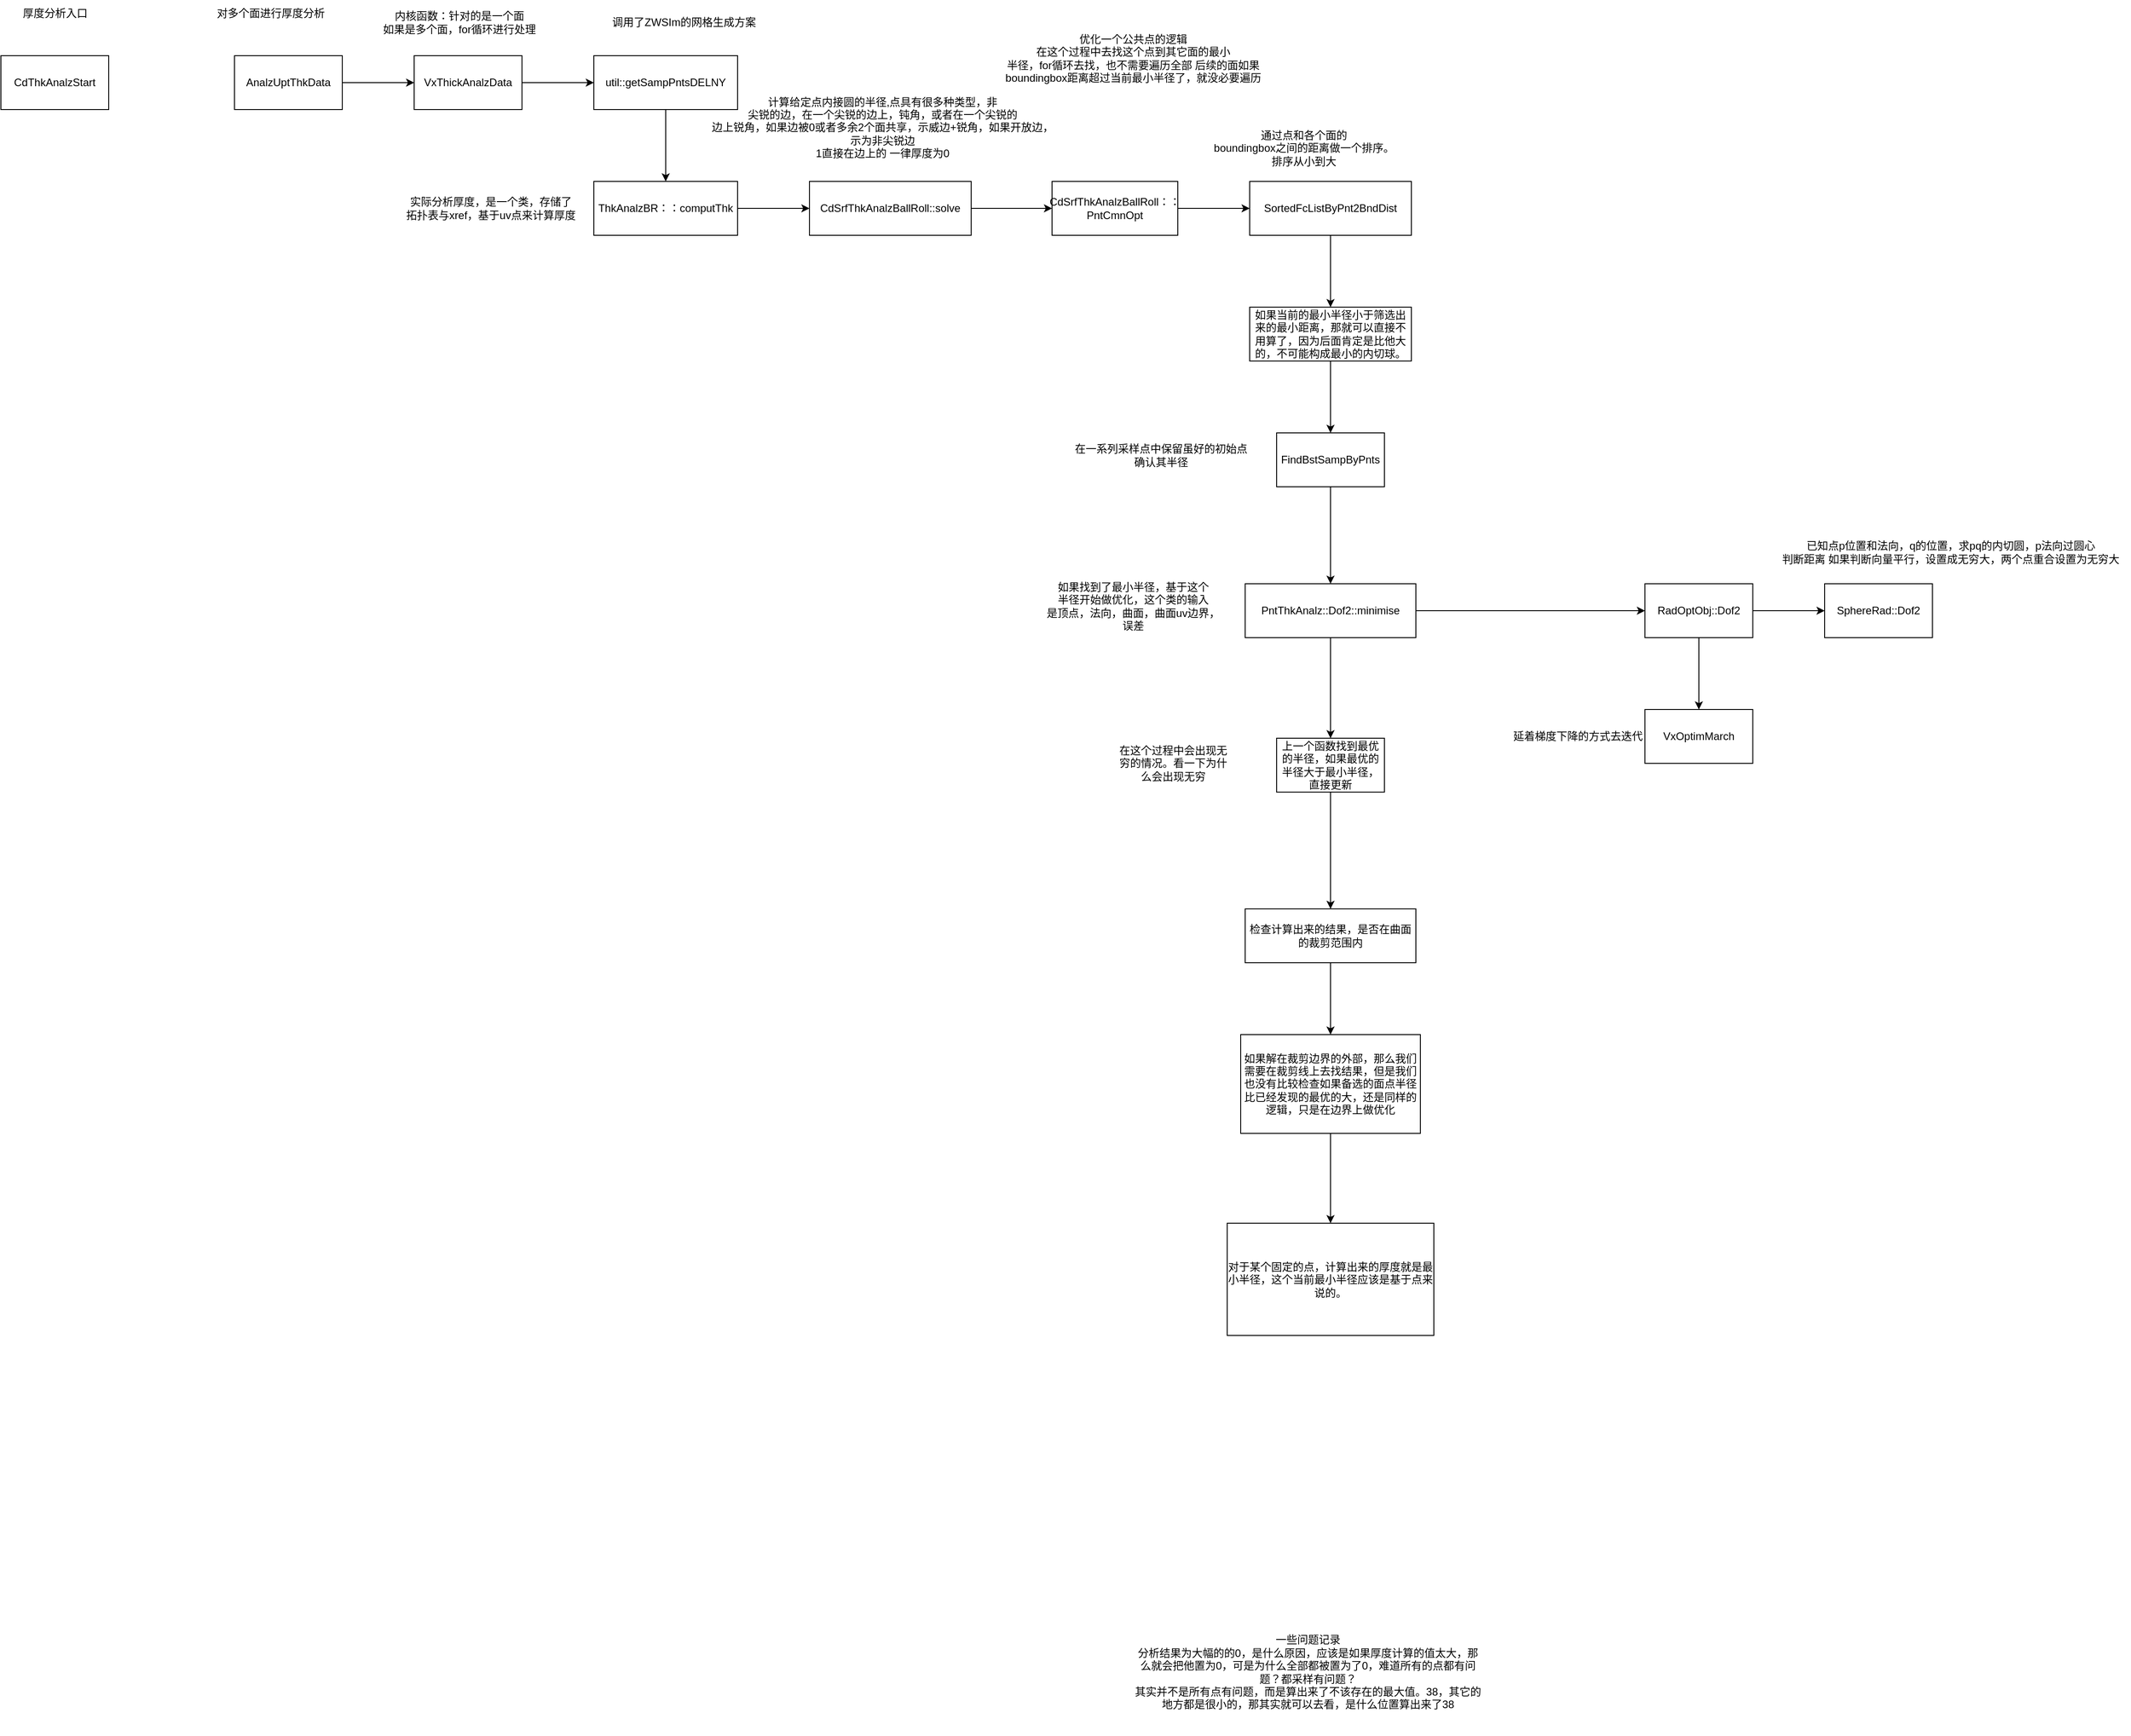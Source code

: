 <mxfile version="26.1.1">
  <diagram name="第 1 页" id="dV9d5kfHoJYqryXLZVpb">
    <mxGraphModel dx="954" dy="657" grid="1" gridSize="10" guides="1" tooltips="1" connect="1" arrows="1" fold="1" page="1" pageScale="1" pageWidth="827" pageHeight="1169" math="0" shadow="0">
      <root>
        <mxCell id="0" />
        <mxCell id="1" parent="0" />
        <mxCell id="aT8bgAMm1Phkdu1ahp4j-1" value="CdThkAnalzStart" style="rounded=0;whiteSpace=wrap;html=1;" parent="1" vertex="1">
          <mxGeometry x="60" y="290" width="120" height="60" as="geometry" />
        </mxCell>
        <mxCell id="aT8bgAMm1Phkdu1ahp4j-2" value="厚度分析入口" style="text;html=1;align=center;verticalAlign=middle;resizable=0;points=[];autosize=1;strokeColor=none;fillColor=none;" parent="1" vertex="1">
          <mxGeometry x="70" y="228" width="100" height="30" as="geometry" />
        </mxCell>
        <mxCell id="aT8bgAMm1Phkdu1ahp4j-3" value="内核函数：针对的是一个面&lt;div&gt;如果是多个面，for循环进行处理&lt;/div&gt;" style="text;html=1;align=center;verticalAlign=middle;resizable=0;points=[];autosize=1;strokeColor=none;fillColor=none;" parent="1" vertex="1">
          <mxGeometry x="475" y="233" width="190" height="40" as="geometry" />
        </mxCell>
        <mxCell id="aT8bgAMm1Phkdu1ahp4j-6" value="" style="edgeStyle=orthogonalEdgeStyle;rounded=0;orthogonalLoop=1;jettySize=auto;html=1;" parent="1" source="aT8bgAMm1Phkdu1ahp4j-4" target="aT8bgAMm1Phkdu1ahp4j-5" edge="1">
          <mxGeometry relative="1" as="geometry" />
        </mxCell>
        <mxCell id="aT8bgAMm1Phkdu1ahp4j-4" value="VxThickAnalzData" style="rounded=0;whiteSpace=wrap;html=1;" parent="1" vertex="1">
          <mxGeometry x="520" y="290" width="120" height="60" as="geometry" />
        </mxCell>
        <mxCell id="aT8bgAMm1Phkdu1ahp4j-9" value="" style="edgeStyle=orthogonalEdgeStyle;rounded=0;orthogonalLoop=1;jettySize=auto;html=1;" parent="1" source="aT8bgAMm1Phkdu1ahp4j-5" target="aT8bgAMm1Phkdu1ahp4j-8" edge="1">
          <mxGeometry relative="1" as="geometry" />
        </mxCell>
        <mxCell id="aT8bgAMm1Phkdu1ahp4j-5" value="util::getSampPntsDELNY" style="whiteSpace=wrap;html=1;rounded=0;" parent="1" vertex="1">
          <mxGeometry x="720" y="290" width="160" height="60" as="geometry" />
        </mxCell>
        <mxCell id="aT8bgAMm1Phkdu1ahp4j-7" value="调用了ZWSIm的网格生成方案" style="text;html=1;align=center;verticalAlign=middle;resizable=0;points=[];autosize=1;strokeColor=none;fillColor=none;" parent="1" vertex="1">
          <mxGeometry x="730" y="238" width="180" height="30" as="geometry" />
        </mxCell>
        <mxCell id="aT8bgAMm1Phkdu1ahp4j-12" value="" style="edgeStyle=orthogonalEdgeStyle;rounded=0;orthogonalLoop=1;jettySize=auto;html=1;" parent="1" source="aT8bgAMm1Phkdu1ahp4j-8" target="aT8bgAMm1Phkdu1ahp4j-11" edge="1">
          <mxGeometry relative="1" as="geometry" />
        </mxCell>
        <mxCell id="aT8bgAMm1Phkdu1ahp4j-8" value="ThkAnalzBR：：computThk" style="whiteSpace=wrap;html=1;rounded=0;" parent="1" vertex="1">
          <mxGeometry x="720" y="430" width="160" height="60" as="geometry" />
        </mxCell>
        <mxCell id="aT8bgAMm1Phkdu1ahp4j-10" value="实际分析厚度，是一个类，存储了&lt;div&gt;拓扑表与xref，基于uv点来计算厚度&lt;/div&gt;" style="text;html=1;align=center;verticalAlign=middle;resizable=0;points=[];autosize=1;strokeColor=none;fillColor=none;" parent="1" vertex="1">
          <mxGeometry x="500" y="440" width="210" height="40" as="geometry" />
        </mxCell>
        <mxCell id="oxWk2cqith01Cq_rCvkJ-3" value="" style="edgeStyle=orthogonalEdgeStyle;rounded=0;orthogonalLoop=1;jettySize=auto;html=1;" parent="1" source="aT8bgAMm1Phkdu1ahp4j-11" target="oxWk2cqith01Cq_rCvkJ-2" edge="1">
          <mxGeometry relative="1" as="geometry" />
        </mxCell>
        <mxCell id="aT8bgAMm1Phkdu1ahp4j-11" value="CdSrfThkAnalzBallRoll::solve" style="whiteSpace=wrap;html=1;rounded=0;" parent="1" vertex="1">
          <mxGeometry x="960" y="430" width="180" height="60" as="geometry" />
        </mxCell>
        <mxCell id="oxWk2cqith01Cq_rCvkJ-1" value="计算给定点内接圆的半径,点具有很多种类型，非&lt;div&gt;尖锐的边，在一个尖锐的边上，钝角，或者在一个尖锐的&lt;/div&gt;&lt;div&gt;边上锐角，如果边被0或者多余2个面共享，示威边+锐角，如果开放边，&lt;/div&gt;&lt;div&gt;示为非尖锐边&lt;/div&gt;&lt;div&gt;1直接在边上的 一律厚度为0&lt;/div&gt;" style="text;html=1;align=center;verticalAlign=middle;resizable=0;points=[];autosize=1;strokeColor=none;fillColor=none;" parent="1" vertex="1">
          <mxGeometry x="841" y="325" width="400" height="90" as="geometry" />
        </mxCell>
        <mxCell id="oxWk2cqith01Cq_rCvkJ-6" value="" style="edgeStyle=orthogonalEdgeStyle;rounded=0;orthogonalLoop=1;jettySize=auto;html=1;" parent="1" source="oxWk2cqith01Cq_rCvkJ-2" target="oxWk2cqith01Cq_rCvkJ-5" edge="1">
          <mxGeometry relative="1" as="geometry" />
        </mxCell>
        <mxCell id="oxWk2cqith01Cq_rCvkJ-2" value="CdSrfThkAnalzBallRoll：：PntCmnOpt" style="whiteSpace=wrap;html=1;rounded=0;" parent="1" vertex="1">
          <mxGeometry x="1230" y="430" width="140" height="60" as="geometry" />
        </mxCell>
        <mxCell id="oxWk2cqith01Cq_rCvkJ-4" value="优化一个公共点的逻辑&lt;div&gt;在这个过程中去找这个点到其它面的最小&lt;/div&gt;&lt;div&gt;半径，for循环去找，也不需要遍历全部 后续的面如果&lt;/div&gt;&lt;div&gt;boundingbox距离超过当前最小半径了，就没必要遍历&lt;/div&gt;" style="text;html=1;align=center;verticalAlign=middle;resizable=0;points=[];autosize=1;strokeColor=none;fillColor=none;" parent="1" vertex="1">
          <mxGeometry x="1165" y="258" width="310" height="70" as="geometry" />
        </mxCell>
        <mxCell id="oxWk2cqith01Cq_rCvkJ-9" value="" style="edgeStyle=orthogonalEdgeStyle;rounded=0;orthogonalLoop=1;jettySize=auto;html=1;" parent="1" source="oxWk2cqith01Cq_rCvkJ-5" target="oxWk2cqith01Cq_rCvkJ-8" edge="1">
          <mxGeometry relative="1" as="geometry" />
        </mxCell>
        <mxCell id="oxWk2cqith01Cq_rCvkJ-5" value="SortedFcListByPnt2BndDist" style="whiteSpace=wrap;html=1;rounded=0;" parent="1" vertex="1">
          <mxGeometry x="1450" y="430" width="180" height="60" as="geometry" />
        </mxCell>
        <mxCell id="oxWk2cqith01Cq_rCvkJ-7" value="通过点和各个面的&lt;div&gt;boundingbox之间的距离做一个排序。&lt;/div&gt;&lt;div&gt;排序从小到大&lt;/div&gt;" style="text;html=1;align=center;verticalAlign=middle;resizable=0;points=[];autosize=1;strokeColor=none;fillColor=none;" parent="1" vertex="1">
          <mxGeometry x="1400" y="363" width="220" height="60" as="geometry" />
        </mxCell>
        <mxCell id="oxWk2cqith01Cq_rCvkJ-11" value="" style="edgeStyle=orthogonalEdgeStyle;rounded=0;orthogonalLoop=1;jettySize=auto;html=1;" parent="1" source="oxWk2cqith01Cq_rCvkJ-8" target="oxWk2cqith01Cq_rCvkJ-10" edge="1">
          <mxGeometry relative="1" as="geometry" />
        </mxCell>
        <mxCell id="oxWk2cqith01Cq_rCvkJ-8" value="如果当前的最小半径小于筛选出来的最小距离，那就可以直接不用算了，因为后面肯定是比他大的，不可能构成最小的内切球。" style="whiteSpace=wrap;html=1;rounded=0;" parent="1" vertex="1">
          <mxGeometry x="1450" y="570" width="180" height="60" as="geometry" />
        </mxCell>
        <mxCell id="oxWk2cqith01Cq_rCvkJ-14" value="" style="edgeStyle=orthogonalEdgeStyle;rounded=0;orthogonalLoop=1;jettySize=auto;html=1;" parent="1" source="oxWk2cqith01Cq_rCvkJ-10" target="oxWk2cqith01Cq_rCvkJ-13" edge="1">
          <mxGeometry relative="1" as="geometry" />
        </mxCell>
        <mxCell id="oxWk2cqith01Cq_rCvkJ-10" value="FindBstSampByPnts" style="rounded=0;whiteSpace=wrap;html=1;" parent="1" vertex="1">
          <mxGeometry x="1480" y="710" width="120" height="60" as="geometry" />
        </mxCell>
        <mxCell id="oxWk2cqith01Cq_rCvkJ-12" value="在一系列采样点中保留虽好的初始点&lt;div&gt;确认其半径&lt;/div&gt;" style="text;html=1;align=center;verticalAlign=middle;resizable=0;points=[];autosize=1;strokeColor=none;fillColor=none;" parent="1" vertex="1">
          <mxGeometry x="1241" y="715" width="220" height="40" as="geometry" />
        </mxCell>
        <mxCell id="oxWk2cqith01Cq_rCvkJ-23" value="" style="edgeStyle=orthogonalEdgeStyle;rounded=0;orthogonalLoop=1;jettySize=auto;html=1;" parent="1" source="oxWk2cqith01Cq_rCvkJ-13" target="oxWk2cqith01Cq_rCvkJ-22" edge="1">
          <mxGeometry relative="1" as="geometry" />
        </mxCell>
        <mxCell id="_6llvSVugQZKgMcLOzzU-2" value="" style="edgeStyle=orthogonalEdgeStyle;rounded=0;orthogonalLoop=1;jettySize=auto;html=1;" edge="1" parent="1" source="oxWk2cqith01Cq_rCvkJ-13" target="_6llvSVugQZKgMcLOzzU-1">
          <mxGeometry relative="1" as="geometry" />
        </mxCell>
        <mxCell id="oxWk2cqith01Cq_rCvkJ-13" value="PntThkAnalz::Dof2::minimise" style="rounded=0;whiteSpace=wrap;html=1;" parent="1" vertex="1">
          <mxGeometry x="1445" y="878" width="190" height="60" as="geometry" />
        </mxCell>
        <mxCell id="oxWk2cqith01Cq_rCvkJ-15" value="如果找到了最小半径，基于这个&lt;div&gt;半径开始做优化，这个类的输入&lt;/div&gt;&lt;div&gt;是顶点，法向，曲面，曲面uv边界，&lt;/div&gt;&lt;div&gt;误差&lt;/div&gt;" style="text;html=1;align=center;verticalAlign=middle;resizable=0;points=[];autosize=1;strokeColor=none;fillColor=none;" parent="1" vertex="1">
          <mxGeometry x="1210" y="868" width="220" height="70" as="geometry" />
        </mxCell>
        <mxCell id="oxWk2cqith01Cq_rCvkJ-19" value="" style="edgeStyle=orthogonalEdgeStyle;rounded=0;orthogonalLoop=1;jettySize=auto;html=1;" parent="1" source="oxWk2cqith01Cq_rCvkJ-16" target="oxWk2cqith01Cq_rCvkJ-18" edge="1">
          <mxGeometry relative="1" as="geometry" />
        </mxCell>
        <mxCell id="oxWk2cqith01Cq_rCvkJ-16" value="检查计算出来的结果，是否在曲面的裁剪范围内" style="rounded=0;whiteSpace=wrap;html=1;" parent="1" vertex="1">
          <mxGeometry x="1445" y="1240" width="190" height="60" as="geometry" />
        </mxCell>
        <mxCell id="oxWk2cqith01Cq_rCvkJ-21" value="" style="edgeStyle=orthogonalEdgeStyle;rounded=0;orthogonalLoop=1;jettySize=auto;html=1;" parent="1" source="oxWk2cqith01Cq_rCvkJ-18" target="oxWk2cqith01Cq_rCvkJ-20" edge="1">
          <mxGeometry relative="1" as="geometry" />
        </mxCell>
        <mxCell id="oxWk2cqith01Cq_rCvkJ-18" value="如果解在裁剪边界的外部，那么我们需要在裁剪线上去找结果，但是我们也没有比较检查如果备选的面点半径比已经发现的最优的大，还是同样的逻辑，只是在边界上做优化" style="whiteSpace=wrap;html=1;rounded=0;" parent="1" vertex="1">
          <mxGeometry x="1440" y="1380" width="200" height="110" as="geometry" />
        </mxCell>
        <mxCell id="oxWk2cqith01Cq_rCvkJ-20" value="对于某个固定的点，计算出来的厚度就是最小半径，这个当前最小半径应该是基于点来说的。" style="whiteSpace=wrap;html=1;rounded=0;" parent="1" vertex="1">
          <mxGeometry x="1425" y="1590" width="230" height="125" as="geometry" />
        </mxCell>
        <mxCell id="oxWk2cqith01Cq_rCvkJ-25" value="" style="edgeStyle=orthogonalEdgeStyle;rounded=0;orthogonalLoop=1;jettySize=auto;html=1;" parent="1" source="oxWk2cqith01Cq_rCvkJ-22" target="oxWk2cqith01Cq_rCvkJ-24" edge="1">
          <mxGeometry relative="1" as="geometry" />
        </mxCell>
        <mxCell id="oxWk2cqith01Cq_rCvkJ-28" value="" style="edgeStyle=orthogonalEdgeStyle;rounded=0;orthogonalLoop=1;jettySize=auto;html=1;" parent="1" source="oxWk2cqith01Cq_rCvkJ-22" target="oxWk2cqith01Cq_rCvkJ-27" edge="1">
          <mxGeometry relative="1" as="geometry" />
        </mxCell>
        <mxCell id="oxWk2cqith01Cq_rCvkJ-22" value="RadOptObj::Dof2" style="whiteSpace=wrap;html=1;rounded=0;" parent="1" vertex="1">
          <mxGeometry x="1890" y="878" width="120" height="60" as="geometry" />
        </mxCell>
        <mxCell id="oxWk2cqith01Cq_rCvkJ-24" value="VxOptimMarch" style="whiteSpace=wrap;html=1;rounded=0;" parent="1" vertex="1">
          <mxGeometry x="1890" y="1018" width="120" height="60" as="geometry" />
        </mxCell>
        <mxCell id="oxWk2cqith01Cq_rCvkJ-26" value="延着梯度下降的方式去迭代" style="text;html=1;align=center;verticalAlign=middle;resizable=0;points=[];autosize=1;strokeColor=none;fillColor=none;" parent="1" vertex="1">
          <mxGeometry x="1730" y="1033" width="170" height="30" as="geometry" />
        </mxCell>
        <mxCell id="oxWk2cqith01Cq_rCvkJ-27" value="SphereRad::Dof2" style="whiteSpace=wrap;html=1;rounded=0;" parent="1" vertex="1">
          <mxGeometry x="2090" y="878" width="120" height="60" as="geometry" />
        </mxCell>
        <mxCell id="oxWk2cqith01Cq_rCvkJ-29" value="已知点p位置和法向，q的位置，求pq的内切圆，p法向过圆心&lt;div&gt;判断距离 如果判断向量平行，设置成无穷大，两个点重合设置为无穷大&lt;/div&gt;" style="text;html=1;align=center;verticalAlign=middle;resizable=0;points=[];autosize=1;strokeColor=none;fillColor=none;" parent="1" vertex="1">
          <mxGeometry x="2030" y="823" width="400" height="40" as="geometry" />
        </mxCell>
        <mxCell id="aNSUIMKmmiX07PX_70v_-1" value="一些问题记录&lt;div&gt;分析结果为大幅的的0，是什么原因，应该是如果厚度计算的值太大，那么就会把他置为0，可是为什么全部都被置为了0，难道所有的点都有问题？都采样有问题？&lt;/div&gt;&lt;div&gt;其实并不是所有点有问题，而是算出来了不该存在的最大值。38，其它的地方都是很小的，那其实就可以去看，是什么位置算出来了38&lt;/div&gt;" style="text;html=1;align=center;verticalAlign=middle;whiteSpace=wrap;rounded=0;" parent="1" vertex="1">
          <mxGeometry x="1320" y="2020" width="390" height="140" as="geometry" />
        </mxCell>
        <mxCell id="_6llvSVugQZKgMcLOzzU-4" value="" style="edgeStyle=orthogonalEdgeStyle;rounded=0;orthogonalLoop=1;jettySize=auto;html=1;" edge="1" parent="1" source="_6llvSVugQZKgMcLOzzU-1">
          <mxGeometry relative="1" as="geometry">
            <mxPoint x="1540" y="1240" as="targetPoint" />
          </mxGeometry>
        </mxCell>
        <mxCell id="_6llvSVugQZKgMcLOzzU-1" value="上一个函数找到最优的半径，如果最优的半径大于最小半径，直接更新" style="rounded=0;whiteSpace=wrap;html=1;" vertex="1" parent="1">
          <mxGeometry x="1480" y="1050" width="120" height="60" as="geometry" />
        </mxCell>
        <mxCell id="_6llvSVugQZKgMcLOzzU-5" value="在这个过程中会出现无穷的情况。看一下为什么会出现无穷" style="text;html=1;align=center;verticalAlign=middle;whiteSpace=wrap;rounded=0;" vertex="1" parent="1">
          <mxGeometry x="1300" y="1063" width="130" height="30" as="geometry" />
        </mxCell>
        <mxCell id="_6llvSVugQZKgMcLOzzU-7" value="" style="edgeStyle=orthogonalEdgeStyle;rounded=0;orthogonalLoop=1;jettySize=auto;html=1;" edge="1" parent="1" source="_6llvSVugQZKgMcLOzzU-6" target="aT8bgAMm1Phkdu1ahp4j-4">
          <mxGeometry relative="1" as="geometry" />
        </mxCell>
        <mxCell id="_6llvSVugQZKgMcLOzzU-6" value="AnalzUptThkData" style="rounded=0;whiteSpace=wrap;html=1;" vertex="1" parent="1">
          <mxGeometry x="320" y="290" width="120" height="60" as="geometry" />
        </mxCell>
        <mxCell id="_6llvSVugQZKgMcLOzzU-8" value="对多个面进行厚度分析" style="text;html=1;align=center;verticalAlign=middle;resizable=0;points=[];autosize=1;strokeColor=none;fillColor=none;" vertex="1" parent="1">
          <mxGeometry x="290" y="228" width="140" height="30" as="geometry" />
        </mxCell>
      </root>
    </mxGraphModel>
  </diagram>
</mxfile>
